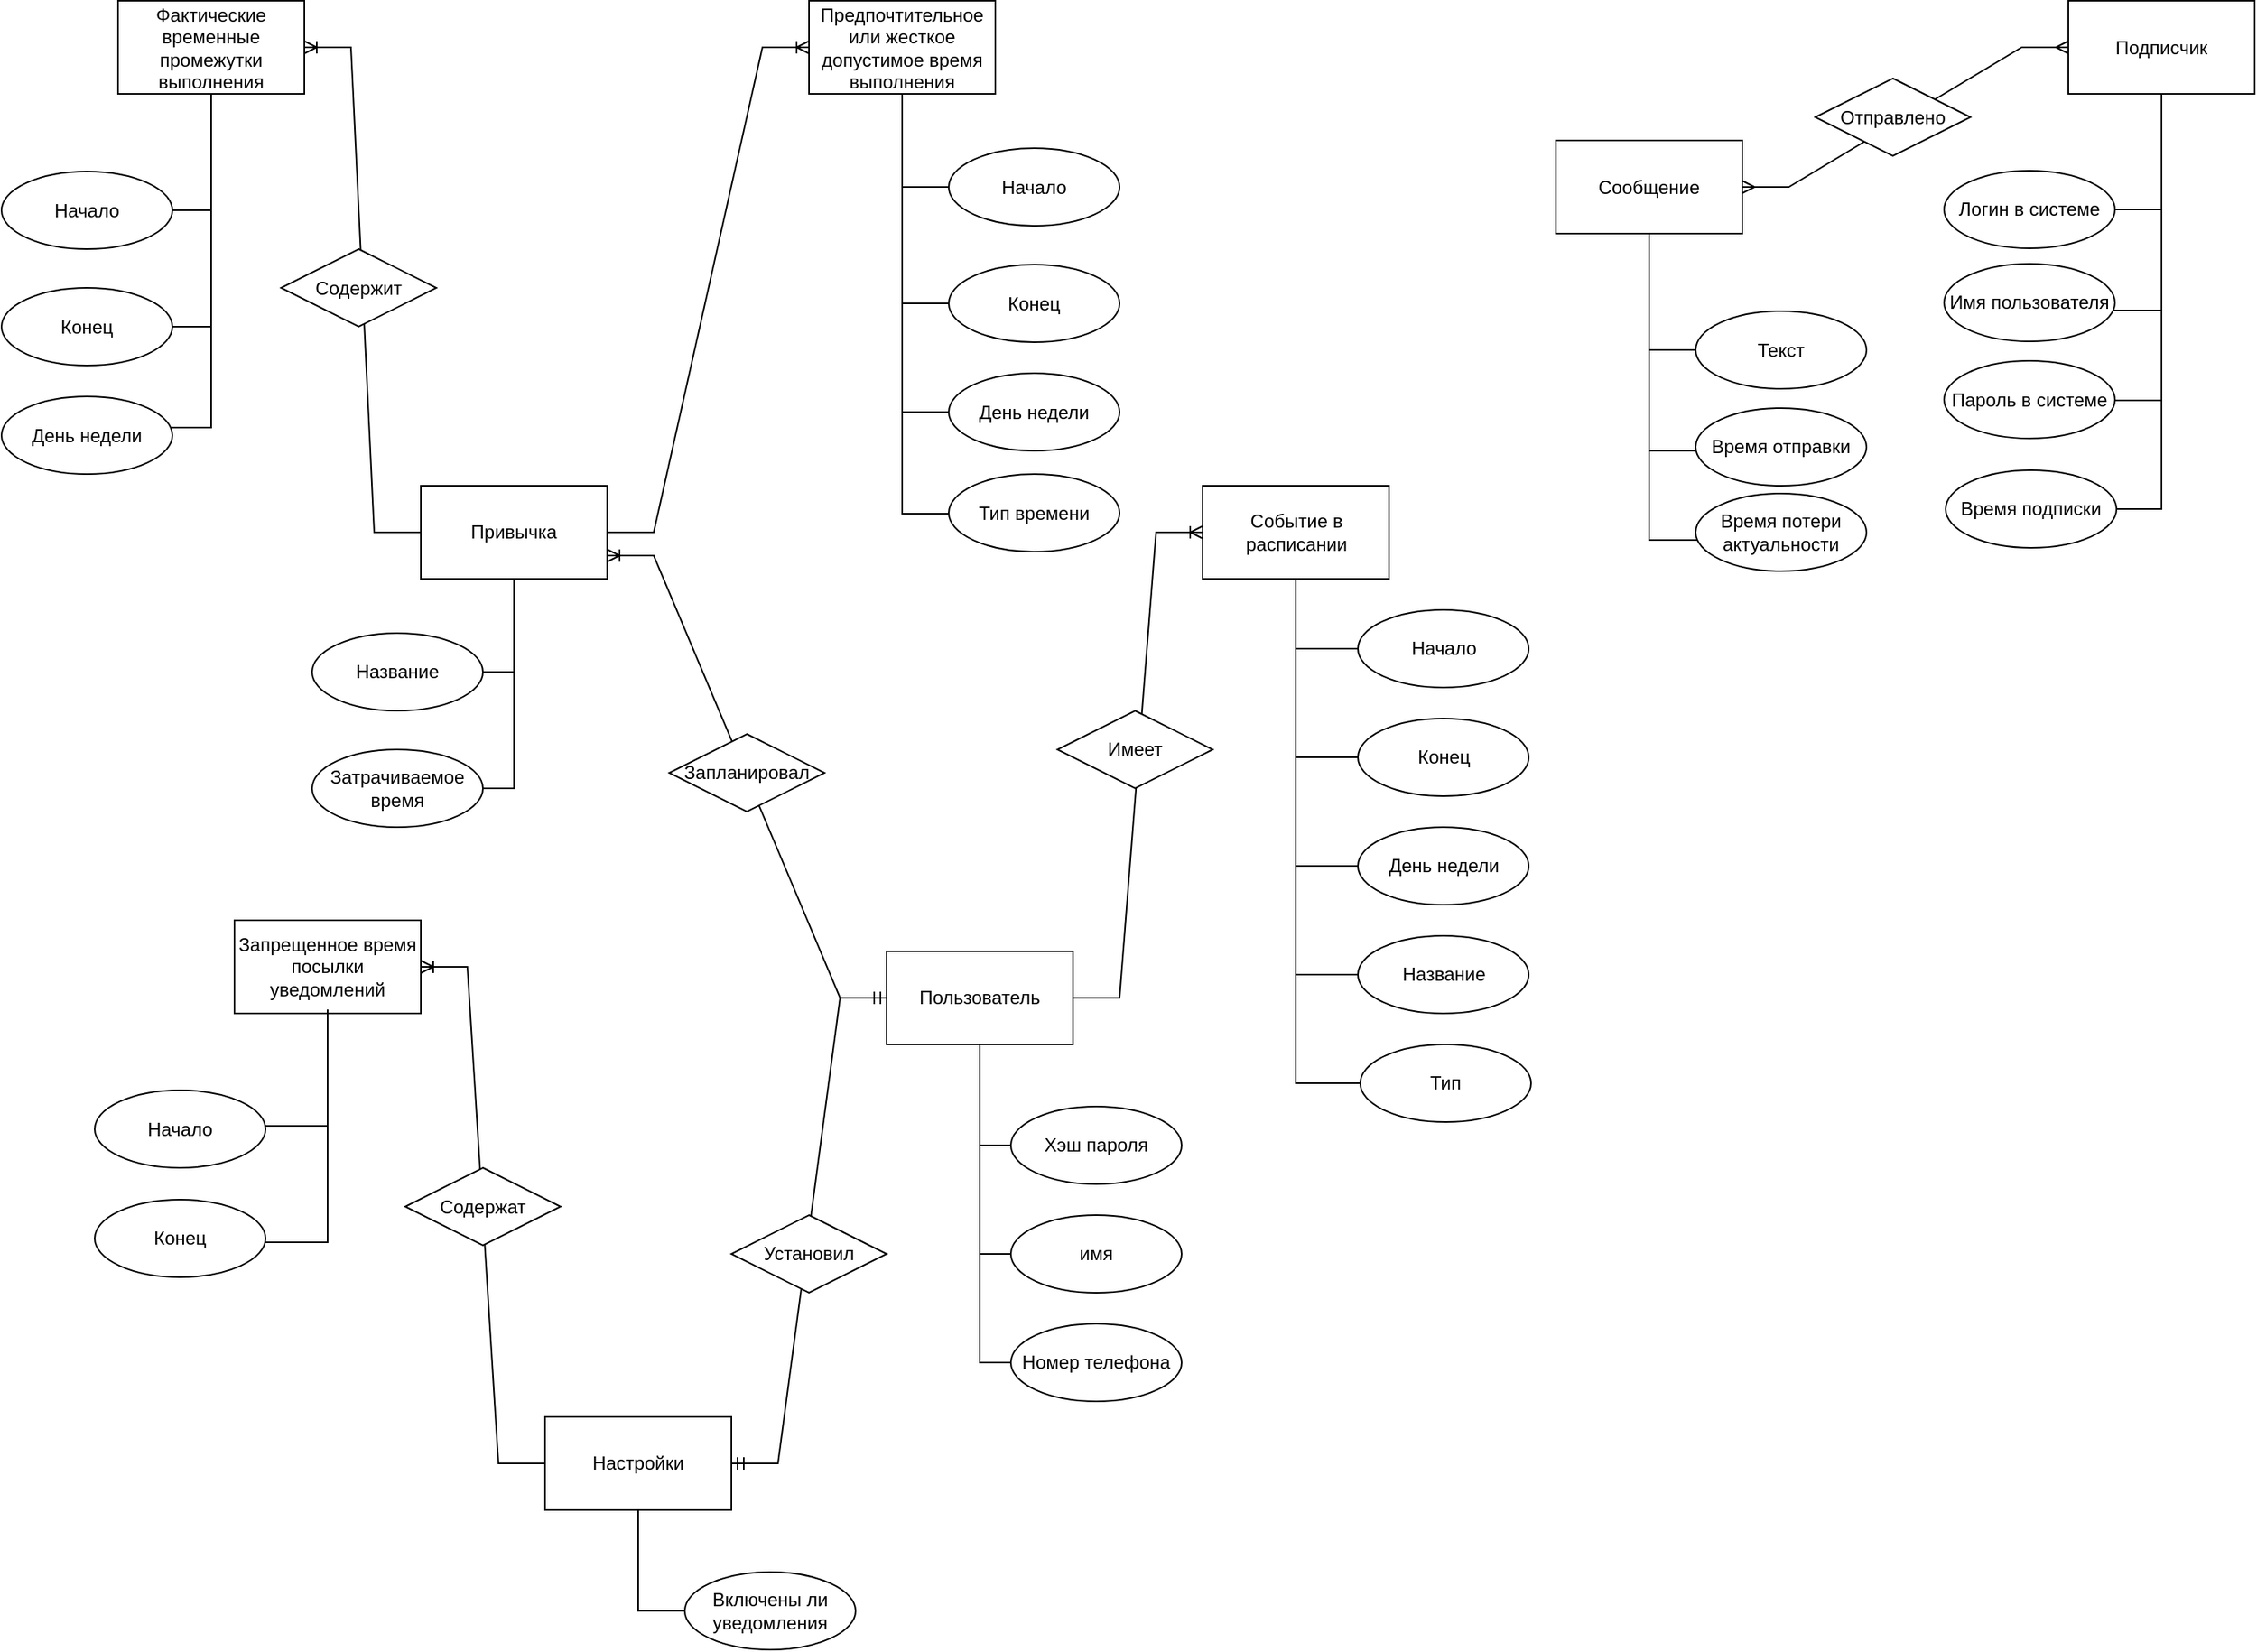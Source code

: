 <mxfile version="26.1.1">
  <diagram name="Страница — 1" id="_RMS8VTq_l6xFwVPi96l">
    <mxGraphModel dx="2735" dy="2483" grid="1" gridSize="10" guides="1" tooltips="1" connect="1" arrows="1" fold="1" page="1" pageScale="1" pageWidth="827" pageHeight="1169" math="0" shadow="0">
      <root>
        <mxCell id="0" />
        <mxCell id="1" parent="0" />
        <mxCell id="h30-m_ZWvxQn7n2_iYUi-5" style="edgeStyle=orthogonalEdgeStyle;rounded=0;orthogonalLoop=1;jettySize=auto;html=1;endArrow=none;startFill=0;" parent="1" source="XTsITJuGgq2ORjFpMyS3-1" target="XTsITJuGgq2ORjFpMyS3-27" edge="1">
          <mxGeometry relative="1" as="geometry">
            <Array as="points">
              <mxPoint x="420" y="425" />
            </Array>
          </mxGeometry>
        </mxCell>
        <mxCell id="h30-m_ZWvxQn7n2_iYUi-6" style="edgeStyle=orthogonalEdgeStyle;rounded=0;orthogonalLoop=1;jettySize=auto;html=1;endArrow=none;startFill=0;" parent="1" source="XTsITJuGgq2ORjFpMyS3-1" target="XTsITJuGgq2ORjFpMyS3-9" edge="1">
          <mxGeometry relative="1" as="geometry">
            <Array as="points">
              <mxPoint x="420" y="495" />
            </Array>
          </mxGeometry>
        </mxCell>
        <mxCell id="h30-m_ZWvxQn7n2_iYUi-7" style="edgeStyle=orthogonalEdgeStyle;rounded=0;orthogonalLoop=1;jettySize=auto;html=1;endArrow=none;startFill=0;" parent="1" source="XTsITJuGgq2ORjFpMyS3-1" target="XTsITJuGgq2ORjFpMyS3-11" edge="1">
          <mxGeometry relative="1" as="geometry">
            <Array as="points">
              <mxPoint x="420" y="565" />
            </Array>
          </mxGeometry>
        </mxCell>
        <mxCell id="XTsITJuGgq2ORjFpMyS3-1" value="Пользователь" style="rounded=0;whiteSpace=wrap;html=1;" parent="1" vertex="1">
          <mxGeometry x="360" y="300" width="120" height="60" as="geometry" />
        </mxCell>
        <mxCell id="h30-m_ZWvxQn7n2_iYUi-1" style="edgeStyle=orthogonalEdgeStyle;rounded=0;orthogonalLoop=1;jettySize=auto;html=1;entryX=0;entryY=0.5;entryDx=0;entryDy=0;endArrow=none;startFill=0;" parent="1" source="XTsITJuGgq2ORjFpMyS3-8" target="mqxe7t2kT96MH7PXwpXo-11" edge="1">
          <mxGeometry relative="1" as="geometry">
            <Array as="points">
              <mxPoint x="623.5" y="175" />
            </Array>
          </mxGeometry>
        </mxCell>
        <mxCell id="h30-m_ZWvxQn7n2_iYUi-2" style="edgeStyle=orthogonalEdgeStyle;rounded=0;orthogonalLoop=1;jettySize=auto;html=1;entryX=0;entryY=0.5;entryDx=0;entryDy=0;endArrow=none;startFill=0;" parent="1" target="mqxe7t2kT96MH7PXwpXo-9" edge="1">
          <mxGeometry relative="1" as="geometry">
            <mxPoint x="623.5" y="70" as="sourcePoint" />
            <Array as="points">
              <mxPoint x="623.5" y="105" />
            </Array>
          </mxGeometry>
        </mxCell>
        <mxCell id="h30-m_ZWvxQn7n2_iYUi-3" style="edgeStyle=orthogonalEdgeStyle;rounded=0;orthogonalLoop=1;jettySize=auto;html=1;entryX=0;entryY=0.5;entryDx=0;entryDy=0;endArrow=none;startFill=0;" parent="1" source="XTsITJuGgq2ORjFpMyS3-8" target="XTsITJuGgq2ORjFpMyS3-50" edge="1">
          <mxGeometry relative="1" as="geometry">
            <Array as="points">
              <mxPoint x="623.5" y="245" />
            </Array>
          </mxGeometry>
        </mxCell>
        <mxCell id="h30-m_ZWvxQn7n2_iYUi-4" style="edgeStyle=orthogonalEdgeStyle;rounded=0;orthogonalLoop=1;jettySize=auto;html=1;endArrow=none;startFill=0;" parent="1" source="XTsITJuGgq2ORjFpMyS3-8" target="XTsITJuGgq2ORjFpMyS3-49" edge="1">
          <mxGeometry relative="1" as="geometry">
            <Array as="points">
              <mxPoint x="623.5" y="315" />
            </Array>
          </mxGeometry>
        </mxCell>
        <mxCell id="XTsITJuGgq2ORjFpMyS3-8" value="Событие в расписании" style="rounded=0;whiteSpace=wrap;html=1;" parent="1" vertex="1">
          <mxGeometry x="563.5" width="120" height="60" as="geometry" />
        </mxCell>
        <mxCell id="XTsITJuGgq2ORjFpMyS3-9" value="имя" style="ellipse;whiteSpace=wrap;html=1;align=center;" parent="1" vertex="1">
          <mxGeometry x="440" y="470" width="110" height="50" as="geometry" />
        </mxCell>
        <mxCell id="XTsITJuGgq2ORjFpMyS3-11" value="Номер телефона" style="ellipse;whiteSpace=wrap;html=1;align=center;" parent="1" vertex="1">
          <mxGeometry x="440" y="540" width="110" height="50" as="geometry" />
        </mxCell>
        <mxCell id="XTsITJuGgq2ORjFpMyS3-13" value="" style="edgeStyle=entityRelationEdgeStyle;fontSize=12;html=1;endArrow=ERoneToMany;rounded=0;entryX=0;entryY=0.5;entryDx=0;entryDy=0;exitX=1;exitY=0.5;exitDx=0;exitDy=0;" parent="1" source="XTsITJuGgq2ORjFpMyS3-1" target="XTsITJuGgq2ORjFpMyS3-8" edge="1">
          <mxGeometry width="100" height="100" relative="1" as="geometry">
            <mxPoint x="360" y="380" as="sourcePoint" />
            <mxPoint x="460" y="280" as="targetPoint" />
          </mxGeometry>
        </mxCell>
        <mxCell id="XTsITJuGgq2ORjFpMyS3-12" value="Имеет" style="shape=rhombus;perimeter=rhombusPerimeter;whiteSpace=wrap;html=1;align=center;" parent="1" vertex="1">
          <mxGeometry x="470" y="145" width="100" height="50" as="geometry" />
        </mxCell>
        <mxCell id="h30-m_ZWvxQn7n2_iYUi-9" style="edgeStyle=orthogonalEdgeStyle;rounded=0;orthogonalLoop=1;jettySize=auto;html=1;endArrow=none;startFill=0;" parent="1" source="XTsITJuGgq2ORjFpMyS3-14" target="XTsITJuGgq2ORjFpMyS3-57" edge="1">
          <mxGeometry relative="1" as="geometry">
            <Array as="points">
              <mxPoint x="851" y="-87.5" />
            </Array>
          </mxGeometry>
        </mxCell>
        <mxCell id="h30-m_ZWvxQn7n2_iYUi-11" style="edgeStyle=orthogonalEdgeStyle;rounded=0;orthogonalLoop=1;jettySize=auto;html=1;endArrow=none;startFill=0;" parent="1" source="XTsITJuGgq2ORjFpMyS3-14" target="XTsITJuGgq2ORjFpMyS3-59" edge="1">
          <mxGeometry relative="1" as="geometry">
            <Array as="points">
              <mxPoint x="851" y="-22.5" />
            </Array>
          </mxGeometry>
        </mxCell>
        <mxCell id="XTsITJuGgq2ORjFpMyS3-14" value="Сообщение" style="whiteSpace=wrap;html=1;align=center;" parent="1" vertex="1">
          <mxGeometry x="791" y="-222.5" width="120" height="60" as="geometry" />
        </mxCell>
        <mxCell id="h30-m_ZWvxQn7n2_iYUi-33" style="edgeStyle=orthogonalEdgeStyle;rounded=0;orthogonalLoop=1;jettySize=auto;html=1;endArrow=none;startFill=0;" parent="1" source="XTsITJuGgq2ORjFpMyS3-19" target="XTsITJuGgq2ORjFpMyS3-28" edge="1">
          <mxGeometry relative="1" as="geometry">
            <Array as="points">
              <mxPoint x="200" y="725" />
            </Array>
          </mxGeometry>
        </mxCell>
        <mxCell id="XTsITJuGgq2ORjFpMyS3-19" value="Настройки" style="whiteSpace=wrap;html=1;align=center;" parent="1" vertex="1">
          <mxGeometry x="140" y="600" width="120" height="60" as="geometry" />
        </mxCell>
        <mxCell id="XTsITJuGgq2ORjFpMyS3-22" value="" style="edgeStyle=entityRelationEdgeStyle;fontSize=12;html=1;endArrow=ERmandOne;startArrow=ERmandOne;rounded=0;exitX=1;exitY=0.5;exitDx=0;exitDy=0;entryX=0;entryY=0.5;entryDx=0;entryDy=0;" parent="1" source="XTsITJuGgq2ORjFpMyS3-19" target="XTsITJuGgq2ORjFpMyS3-1" edge="1">
          <mxGeometry width="100" height="100" relative="1" as="geometry">
            <mxPoint x="380" y="450" as="sourcePoint" />
            <mxPoint x="480" y="350" as="targetPoint" />
            <Array as="points">
              <mxPoint x="200" y="480" />
            </Array>
          </mxGeometry>
        </mxCell>
        <mxCell id="XTsITJuGgq2ORjFpMyS3-20" value="Установил" style="shape=rhombus;perimeter=rhombusPerimeter;whiteSpace=wrap;html=1;align=center;" parent="1" vertex="1">
          <mxGeometry x="260" y="470" width="100" height="50" as="geometry" />
        </mxCell>
        <mxCell id="h30-m_ZWvxQn7n2_iYUi-16" style="edgeStyle=orthogonalEdgeStyle;rounded=0;orthogonalLoop=1;jettySize=auto;html=1;entryX=1;entryY=0.5;entryDx=0;entryDy=0;endArrow=none;startFill=0;" parent="1" source="XTsITJuGgq2ORjFpMyS3-23" target="XTsITJuGgq2ORjFpMyS3-34" edge="1">
          <mxGeometry relative="1" as="geometry" />
        </mxCell>
        <mxCell id="h30-m_ZWvxQn7n2_iYUi-17" style="edgeStyle=orthogonalEdgeStyle;rounded=0;orthogonalLoop=1;jettySize=auto;html=1;entryX=1;entryY=0.5;entryDx=0;entryDy=0;endArrow=none;startFill=0;" parent="1" source="XTsITJuGgq2ORjFpMyS3-23" target="XTsITJuGgq2ORjFpMyS3-38" edge="1">
          <mxGeometry relative="1" as="geometry" />
        </mxCell>
        <mxCell id="XTsITJuGgq2ORjFpMyS3-23" value="Привычка" style="rounded=0;whiteSpace=wrap;html=1;" parent="1" vertex="1">
          <mxGeometry x="60" width="120" height="60" as="geometry" />
        </mxCell>
        <mxCell id="XTsITJuGgq2ORjFpMyS3-24" value="" style="edgeStyle=entityRelationEdgeStyle;fontSize=12;html=1;endArrow=ERoneToMany;rounded=0;exitX=0;exitY=0.5;exitDx=0;exitDy=0;entryX=1;entryY=0.75;entryDx=0;entryDy=0;" parent="1" source="XTsITJuGgq2ORjFpMyS3-1" target="XTsITJuGgq2ORjFpMyS3-23" edge="1">
          <mxGeometry width="100" height="100" relative="1" as="geometry">
            <mxPoint x="200" y="380" as="sourcePoint" />
            <mxPoint x="410" y="270" as="targetPoint" />
          </mxGeometry>
        </mxCell>
        <mxCell id="XTsITJuGgq2ORjFpMyS3-27" value="Хэш пароля" style="ellipse;whiteSpace=wrap;html=1;align=center;" parent="1" vertex="1">
          <mxGeometry x="440" y="400" width="110" height="50" as="geometry" />
        </mxCell>
        <mxCell id="XTsITJuGgq2ORjFpMyS3-28" value="Включены ли уведомления" style="ellipse;whiteSpace=wrap;html=1;align=center;" parent="1" vertex="1">
          <mxGeometry x="230" y="700" width="110" height="50" as="geometry" />
        </mxCell>
        <mxCell id="XTsITJuGgq2ORjFpMyS3-31" value="Запланировал" style="shape=rhombus;perimeter=rhombusPerimeter;whiteSpace=wrap;html=1;align=center;" parent="1" vertex="1">
          <mxGeometry x="220" y="160" width="100" height="50" as="geometry" />
        </mxCell>
        <mxCell id="XTsITJuGgq2ORjFpMyS3-34" value="Название" style="ellipse;whiteSpace=wrap;html=1;align=center;" parent="1" vertex="1">
          <mxGeometry x="-10" y="95" width="110" height="50" as="geometry" />
        </mxCell>
        <mxCell id="XTsITJuGgq2ORjFpMyS3-35" value="День недели" style="ellipse;whiteSpace=wrap;html=1;align=center;" parent="1" vertex="1">
          <mxGeometry x="-210" y="-57.5" width="110" height="50" as="geometry" />
        </mxCell>
        <mxCell id="XTsITJuGgq2ORjFpMyS3-38" value="Затрачиваемое время" style="ellipse;whiteSpace=wrap;html=1;align=center;" parent="1" vertex="1">
          <mxGeometry x="-10" y="170" width="110" height="50" as="geometry" />
        </mxCell>
        <mxCell id="XTsITJuGgq2ORjFpMyS3-49" value="Название" style="ellipse;whiteSpace=wrap;html=1;align=center;" parent="1" vertex="1">
          <mxGeometry x="663.5" y="290" width="110" height="50" as="geometry" />
        </mxCell>
        <mxCell id="XTsITJuGgq2ORjFpMyS3-50" value="День недели" style="ellipse;whiteSpace=wrap;html=1;align=center;" parent="1" vertex="1">
          <mxGeometry x="663.5" y="220" width="110" height="50" as="geometry" />
        </mxCell>
        <mxCell id="XTsITJuGgq2ORjFpMyS3-57" value="Текст" style="ellipse;whiteSpace=wrap;html=1;align=center;" parent="1" vertex="1">
          <mxGeometry x="881" y="-112.5" width="110" height="50" as="geometry" />
        </mxCell>
        <mxCell id="XTsITJuGgq2ORjFpMyS3-59" value="Время отправки" style="ellipse;whiteSpace=wrap;html=1;align=center;" parent="1" vertex="1">
          <mxGeometry x="881" y="-50" width="110" height="50" as="geometry" />
        </mxCell>
        <mxCell id="h30-m_ZWvxQn7n2_iYUi-18" style="edgeStyle=orthogonalEdgeStyle;rounded=0;orthogonalLoop=1;jettySize=auto;html=1;endArrow=none;startFill=0;" parent="1" source="XTsITJuGgq2ORjFpMyS3-61" target="XTsITJuGgq2ORjFpMyS3-65" edge="1">
          <mxGeometry relative="1" as="geometry">
            <Array as="points">
              <mxPoint x="-75" y="-177.5" />
            </Array>
          </mxGeometry>
        </mxCell>
        <mxCell id="h30-m_ZWvxQn7n2_iYUi-19" style="edgeStyle=orthogonalEdgeStyle;rounded=0;orthogonalLoop=1;jettySize=auto;html=1;endArrow=none;startFill=0;" parent="1" source="XTsITJuGgq2ORjFpMyS3-61" target="XTsITJuGgq2ORjFpMyS3-67" edge="1">
          <mxGeometry relative="1" as="geometry">
            <Array as="points">
              <mxPoint x="-75" y="-102.5" />
            </Array>
          </mxGeometry>
        </mxCell>
        <mxCell id="h30-m_ZWvxQn7n2_iYUi-20" style="edgeStyle=orthogonalEdgeStyle;rounded=0;orthogonalLoop=1;jettySize=auto;html=1;endArrow=none;startFill=0;" parent="1" source="XTsITJuGgq2ORjFpMyS3-61" target="XTsITJuGgq2ORjFpMyS3-35" edge="1">
          <mxGeometry relative="1" as="geometry">
            <Array as="points">
              <mxPoint x="-75" y="-37.5" />
            </Array>
          </mxGeometry>
        </mxCell>
        <mxCell id="XTsITJuGgq2ORjFpMyS3-61" value="Фактические временные промежутки выполнения" style="rounded=0;whiteSpace=wrap;html=1;" parent="1" vertex="1">
          <mxGeometry x="-135" y="-312.5" width="120" height="60" as="geometry" />
        </mxCell>
        <mxCell id="XTsITJuGgq2ORjFpMyS3-64" value="" style="edgeStyle=entityRelationEdgeStyle;fontSize=12;html=1;endArrow=ERoneToMany;rounded=0;exitX=0;exitY=0.5;exitDx=0;exitDy=0;" parent="1" source="XTsITJuGgq2ORjFpMyS3-23" target="XTsITJuGgq2ORjFpMyS3-61" edge="1">
          <mxGeometry width="100" height="100" relative="1" as="geometry">
            <mxPoint x="150" y="240" as="sourcePoint" />
            <mxPoint x="50" y="340" as="targetPoint" />
            <Array as="points">
              <mxPoint x="40" y="30" />
            </Array>
          </mxGeometry>
        </mxCell>
        <mxCell id="XTsITJuGgq2ORjFpMyS3-65" value="Начало" style="ellipse;whiteSpace=wrap;html=1;align=center;" parent="1" vertex="1">
          <mxGeometry x="-210" y="-202.5" width="110" height="50" as="geometry" />
        </mxCell>
        <mxCell id="XTsITJuGgq2ORjFpMyS3-67" value="Конец" style="ellipse;whiteSpace=wrap;html=1;align=center;" parent="1" vertex="1">
          <mxGeometry x="-210" y="-127.5" width="110" height="50" as="geometry" />
        </mxCell>
        <mxCell id="mqxe7t2kT96MH7PXwpXo-1" value="Запрещенное время посылки уведомлений" style="rounded=0;whiteSpace=wrap;html=1;" parent="1" vertex="1">
          <mxGeometry x="-60" y="280" width="120" height="60" as="geometry" />
        </mxCell>
        <mxCell id="mqxe7t2kT96MH7PXwpXo-7" value="" style="edgeStyle=entityRelationEdgeStyle;fontSize=12;html=1;endArrow=ERoneToMany;rounded=0;entryX=1;entryY=0.5;entryDx=0;entryDy=0;exitX=0;exitY=0.5;exitDx=0;exitDy=0;" parent="1" source="XTsITJuGgq2ORjFpMyS3-19" target="mqxe7t2kT96MH7PXwpXo-1" edge="1">
          <mxGeometry width="100" height="100" relative="1" as="geometry">
            <mxPoint x="90" y="610" as="sourcePoint" />
            <mxPoint x="60" y="520" as="targetPoint" />
          </mxGeometry>
        </mxCell>
        <mxCell id="mqxe7t2kT96MH7PXwpXo-9" value="Начало" style="ellipse;whiteSpace=wrap;html=1;align=center;" parent="1" vertex="1">
          <mxGeometry x="663.5" y="80" width="110" height="50" as="geometry" />
        </mxCell>
        <mxCell id="mqxe7t2kT96MH7PXwpXo-11" value="Конец" style="ellipse;whiteSpace=wrap;html=1;align=center;" parent="1" vertex="1">
          <mxGeometry x="663.5" y="150" width="110" height="50" as="geometry" />
        </mxCell>
        <mxCell id="mqxe7t2kT96MH7PXwpXo-14" value="Содержат" style="shape=rhombus;perimeter=rhombusPerimeter;whiteSpace=wrap;html=1;align=center;" parent="1" vertex="1">
          <mxGeometry x="50" y="439.5" width="100" height="50" as="geometry" />
        </mxCell>
        <mxCell id="mqxe7t2kT96MH7PXwpXo-15" value="Содержит" style="shape=rhombus;perimeter=rhombusPerimeter;whiteSpace=wrap;html=1;align=center;" parent="1" vertex="1">
          <mxGeometry x="-30" y="-152.5" width="100" height="50" as="geometry" />
        </mxCell>
        <mxCell id="h30-m_ZWvxQn7n2_iYUi-13" style="edgeStyle=orthogonalEdgeStyle;rounded=0;orthogonalLoop=1;jettySize=auto;html=1;entryX=0;entryY=0.5;entryDx=0;entryDy=0;endArrow=none;startFill=0;" parent="1" source="mqxe7t2kT96MH7PXwpXo-19" target="mqxe7t2kT96MH7PXwpXo-20" edge="1">
          <mxGeometry relative="1" as="geometry" />
        </mxCell>
        <mxCell id="h30-m_ZWvxQn7n2_iYUi-14" style="edgeStyle=orthogonalEdgeStyle;rounded=0;orthogonalLoop=1;jettySize=auto;html=1;endArrow=none;startFill=0;" parent="1" source="mqxe7t2kT96MH7PXwpXo-19" target="mqxe7t2kT96MH7PXwpXo-22" edge="1">
          <mxGeometry relative="1" as="geometry">
            <Array as="points">
              <mxPoint x="370" y="-117.5" />
            </Array>
          </mxGeometry>
        </mxCell>
        <mxCell id="h30-m_ZWvxQn7n2_iYUi-28" style="edgeStyle=orthogonalEdgeStyle;rounded=0;orthogonalLoop=1;jettySize=auto;html=1;endArrow=none;startFill=0;" parent="1" source="mqxe7t2kT96MH7PXwpXo-19" target="h30-m_ZWvxQn7n2_iYUi-27" edge="1">
          <mxGeometry relative="1" as="geometry">
            <Array as="points">
              <mxPoint x="370" y="-47.5" />
            </Array>
          </mxGeometry>
        </mxCell>
        <mxCell id="mqxe7t2kT96MH7PXwpXo-19" value="Предпочтительное или жесткое допустимое время выполнения" style="rounded=0;whiteSpace=wrap;html=1;flipH=1;" parent="1" vertex="1">
          <mxGeometry x="310" y="-312.5" width="120" height="60" as="geometry" />
        </mxCell>
        <mxCell id="mqxe7t2kT96MH7PXwpXo-20" value="Начало" style="ellipse;whiteSpace=wrap;html=1;align=center;flipH=1;" parent="1" vertex="1">
          <mxGeometry x="400" y="-217.5" width="110" height="50" as="geometry" />
        </mxCell>
        <mxCell id="mqxe7t2kT96MH7PXwpXo-22" value="Конец" style="ellipse;whiteSpace=wrap;html=1;align=center;flipH=1;" parent="1" vertex="1">
          <mxGeometry x="400" y="-142.5" width="110" height="50" as="geometry" />
        </mxCell>
        <mxCell id="mqxe7t2kT96MH7PXwpXo-24" value="" style="edgeStyle=entityRelationEdgeStyle;fontSize=12;html=1;endArrow=ERoneToMany;rounded=0;entryX=0;entryY=0.5;entryDx=0;entryDy=0;" parent="1" source="XTsITJuGgq2ORjFpMyS3-23" target="mqxe7t2kT96MH7PXwpXo-19" edge="1">
          <mxGeometry width="100" height="100" relative="1" as="geometry">
            <mxPoint x="250" as="sourcePoint" />
            <mxPoint x="220" y="-70" as="targetPoint" />
          </mxGeometry>
        </mxCell>
        <mxCell id="NTwswUcXt1kOZ_Q8dFBG-1" value="" style="edgeStyle=entityRelationEdgeStyle;fontSize=12;html=1;endArrow=ERmany;startArrow=ERmany;rounded=0;" parent="1" source="Ya_uOYDcGQ3DEFLfXPBl-1" target="XTsITJuGgq2ORjFpMyS3-14" edge="1">
          <mxGeometry width="100" height="100" relative="1" as="geometry">
            <mxPoint x="1001" y="-292.5" as="sourcePoint" />
            <mxPoint x="731" y="-572.5" as="targetPoint" />
            <Array as="points">
              <mxPoint x="1001" y="-232.5" />
            </Array>
          </mxGeometry>
        </mxCell>
        <mxCell id="XTsITJuGgq2ORjFpMyS3-16" value="Отправлено" style="shape=rhombus;perimeter=rhombusPerimeter;whiteSpace=wrap;html=1;align=center;" parent="1" vertex="1">
          <mxGeometry x="958" y="-262.5" width="100" height="50" as="geometry" />
        </mxCell>
        <mxCell id="h30-m_ZWvxQn7n2_iYUi-22" style="edgeStyle=orthogonalEdgeStyle;rounded=0;orthogonalLoop=1;jettySize=auto;html=1;endArrow=none;startFill=0;" parent="1" target="h30-m_ZWvxQn7n2_iYUi-25" edge="1">
          <mxGeometry relative="1" as="geometry">
            <mxPoint y="337.5" as="sourcePoint" />
            <Array as="points">
              <mxPoint y="412.5" />
            </Array>
          </mxGeometry>
        </mxCell>
        <mxCell id="h30-m_ZWvxQn7n2_iYUi-23" style="edgeStyle=orthogonalEdgeStyle;rounded=0;orthogonalLoop=1;jettySize=auto;html=1;endArrow=none;startFill=0;" parent="1" target="h30-m_ZWvxQn7n2_iYUi-26" edge="1">
          <mxGeometry relative="1" as="geometry">
            <mxPoint y="337.5" as="sourcePoint" />
            <Array as="points">
              <mxPoint y="487.5" />
            </Array>
          </mxGeometry>
        </mxCell>
        <mxCell id="h30-m_ZWvxQn7n2_iYUi-25" value="Начало" style="ellipse;whiteSpace=wrap;html=1;align=center;" parent="1" vertex="1">
          <mxGeometry x="-150" y="389.5" width="110" height="50" as="geometry" />
        </mxCell>
        <mxCell id="h30-m_ZWvxQn7n2_iYUi-26" value="Конец" style="ellipse;whiteSpace=wrap;html=1;align=center;" parent="1" vertex="1">
          <mxGeometry x="-150" y="460" width="110" height="50" as="geometry" />
        </mxCell>
        <mxCell id="h30-m_ZWvxQn7n2_iYUi-27" value="День недели" style="ellipse;whiteSpace=wrap;html=1;align=center;" parent="1" vertex="1">
          <mxGeometry x="400" y="-72.5" width="110" height="50" as="geometry" />
        </mxCell>
        <mxCell id="p4quo4O2i9nk8cpTLKm3-1" value="Тип времени" style="ellipse;whiteSpace=wrap;html=1;align=center;" parent="1" vertex="1">
          <mxGeometry x="400" y="-7.5" width="110" height="50" as="geometry" />
        </mxCell>
        <mxCell id="p4quo4O2i9nk8cpTLKm3-2" style="edgeStyle=orthogonalEdgeStyle;rounded=0;orthogonalLoop=1;jettySize=auto;html=1;endArrow=none;startFill=0;" parent="1" source="mqxe7t2kT96MH7PXwpXo-19" target="p4quo4O2i9nk8cpTLKm3-1" edge="1">
          <mxGeometry relative="1" as="geometry">
            <Array as="points">
              <mxPoint x="370" y="18" />
            </Array>
            <mxPoint x="290" y="-100" as="sourcePoint" />
            <mxPoint x="320" y="105" as="targetPoint" />
          </mxGeometry>
        </mxCell>
        <mxCell id="fzLTY_ZugWW4elhgsCT7-1" value="Тип" style="ellipse;whiteSpace=wrap;html=1;align=center;" parent="1" vertex="1">
          <mxGeometry x="665" y="360" width="110" height="50" as="geometry" />
        </mxCell>
        <mxCell id="fzLTY_ZugWW4elhgsCT7-2" style="edgeStyle=orthogonalEdgeStyle;rounded=0;orthogonalLoop=1;jettySize=auto;html=1;endArrow=none;startFill=0;exitX=0.5;exitY=1;exitDx=0;exitDy=0;" parent="1" source="XTsITJuGgq2ORjFpMyS3-8" target="fzLTY_ZugWW4elhgsCT7-1" edge="1">
          <mxGeometry relative="1" as="geometry">
            <Array as="points">
              <mxPoint x="624" y="385" />
            </Array>
            <mxPoint x="630" y="340" as="sourcePoint" />
            <mxPoint x="670" y="595" as="targetPoint" />
          </mxGeometry>
        </mxCell>
        <mxCell id="Ya_uOYDcGQ3DEFLfXPBl-1" value="Подписчик" style="whiteSpace=wrap;html=1;align=center;" vertex="1" parent="1">
          <mxGeometry x="1121" y="-312.5" width="120" height="60" as="geometry" />
        </mxCell>
        <mxCell id="Ya_uOYDcGQ3DEFLfXPBl-2" value="Время потери актуальности" style="ellipse;whiteSpace=wrap;html=1;align=center;" vertex="1" parent="1">
          <mxGeometry x="881" y="5" width="110" height="50" as="geometry" />
        </mxCell>
        <mxCell id="Ya_uOYDcGQ3DEFLfXPBl-3" style="edgeStyle=orthogonalEdgeStyle;rounded=0;orthogonalLoop=1;jettySize=auto;html=1;endArrow=none;startFill=0;" edge="1" parent="1" source="XTsITJuGgq2ORjFpMyS3-14" target="Ya_uOYDcGQ3DEFLfXPBl-2">
          <mxGeometry relative="1" as="geometry">
            <Array as="points">
              <mxPoint x="851" y="35" />
            </Array>
            <mxPoint x="891" y="-70" as="sourcePoint" />
            <mxPoint x="860" y="70" as="targetPoint" />
          </mxGeometry>
        </mxCell>
        <mxCell id="Ya_uOYDcGQ3DEFLfXPBl-4" style="edgeStyle=orthogonalEdgeStyle;rounded=0;orthogonalLoop=1;jettySize=auto;html=1;endArrow=none;startFill=0;" edge="1" parent="1" target="Ya_uOYDcGQ3DEFLfXPBl-6">
          <mxGeometry relative="1" as="geometry">
            <Array as="points">
              <mxPoint x="1181" y="-178" />
            </Array>
            <mxPoint x="1181" y="-252.5" as="sourcePoint" />
          </mxGeometry>
        </mxCell>
        <mxCell id="Ya_uOYDcGQ3DEFLfXPBl-5" style="edgeStyle=orthogonalEdgeStyle;rounded=0;orthogonalLoop=1;jettySize=auto;html=1;endArrow=none;startFill=0;" edge="1" parent="1" target="Ya_uOYDcGQ3DEFLfXPBl-7">
          <mxGeometry relative="1" as="geometry">
            <Array as="points">
              <mxPoint x="1181" y="-113" />
            </Array>
            <mxPoint x="1181" y="-252.5" as="sourcePoint" />
          </mxGeometry>
        </mxCell>
        <mxCell id="Ya_uOYDcGQ3DEFLfXPBl-6" value="Логин в системе" style="ellipse;whiteSpace=wrap;html=1;align=center;" vertex="1" parent="1">
          <mxGeometry x="1041" y="-203" width="110" height="50" as="geometry" />
        </mxCell>
        <mxCell id="Ya_uOYDcGQ3DEFLfXPBl-7" value="Имя пользователя" style="ellipse;whiteSpace=wrap;html=1;align=center;" vertex="1" parent="1">
          <mxGeometry x="1041" y="-143" width="110" height="50" as="geometry" />
        </mxCell>
        <mxCell id="Ya_uOYDcGQ3DEFLfXPBl-8" value="Пароль в системе" style="ellipse;whiteSpace=wrap;html=1;align=center;" vertex="1" parent="1">
          <mxGeometry x="1041" y="-80.5" width="110" height="50" as="geometry" />
        </mxCell>
        <mxCell id="Ya_uOYDcGQ3DEFLfXPBl-9" style="edgeStyle=orthogonalEdgeStyle;rounded=0;orthogonalLoop=1;jettySize=auto;html=1;endArrow=none;startFill=0;" edge="1" parent="1" target="Ya_uOYDcGQ3DEFLfXPBl-8" source="Ya_uOYDcGQ3DEFLfXPBl-1">
          <mxGeometry relative="1" as="geometry">
            <Array as="points">
              <mxPoint x="1181" y="-55" />
            </Array>
            <mxPoint x="1181" y="-252.5" as="sourcePoint" />
            <mxPoint x="1190" y="-20.5" as="targetPoint" />
          </mxGeometry>
        </mxCell>
        <mxCell id="Ya_uOYDcGQ3DEFLfXPBl-10" value="Время подписки" style="ellipse;whiteSpace=wrap;html=1;align=center;" vertex="1" parent="1">
          <mxGeometry x="1042" y="-10" width="110" height="50" as="geometry" />
        </mxCell>
        <mxCell id="Ya_uOYDcGQ3DEFLfXPBl-11" style="edgeStyle=orthogonalEdgeStyle;rounded=0;orthogonalLoop=1;jettySize=auto;html=1;endArrow=none;startFill=0;" edge="1" parent="1" source="Ya_uOYDcGQ3DEFLfXPBl-1" target="Ya_uOYDcGQ3DEFLfXPBl-10">
          <mxGeometry relative="1" as="geometry">
            <Array as="points">
              <mxPoint x="1181" y="15" />
            </Array>
            <mxPoint x="1261" y="-70" as="sourcePoint" />
            <mxPoint x="1231" y="127" as="targetPoint" />
          </mxGeometry>
        </mxCell>
      </root>
    </mxGraphModel>
  </diagram>
</mxfile>
